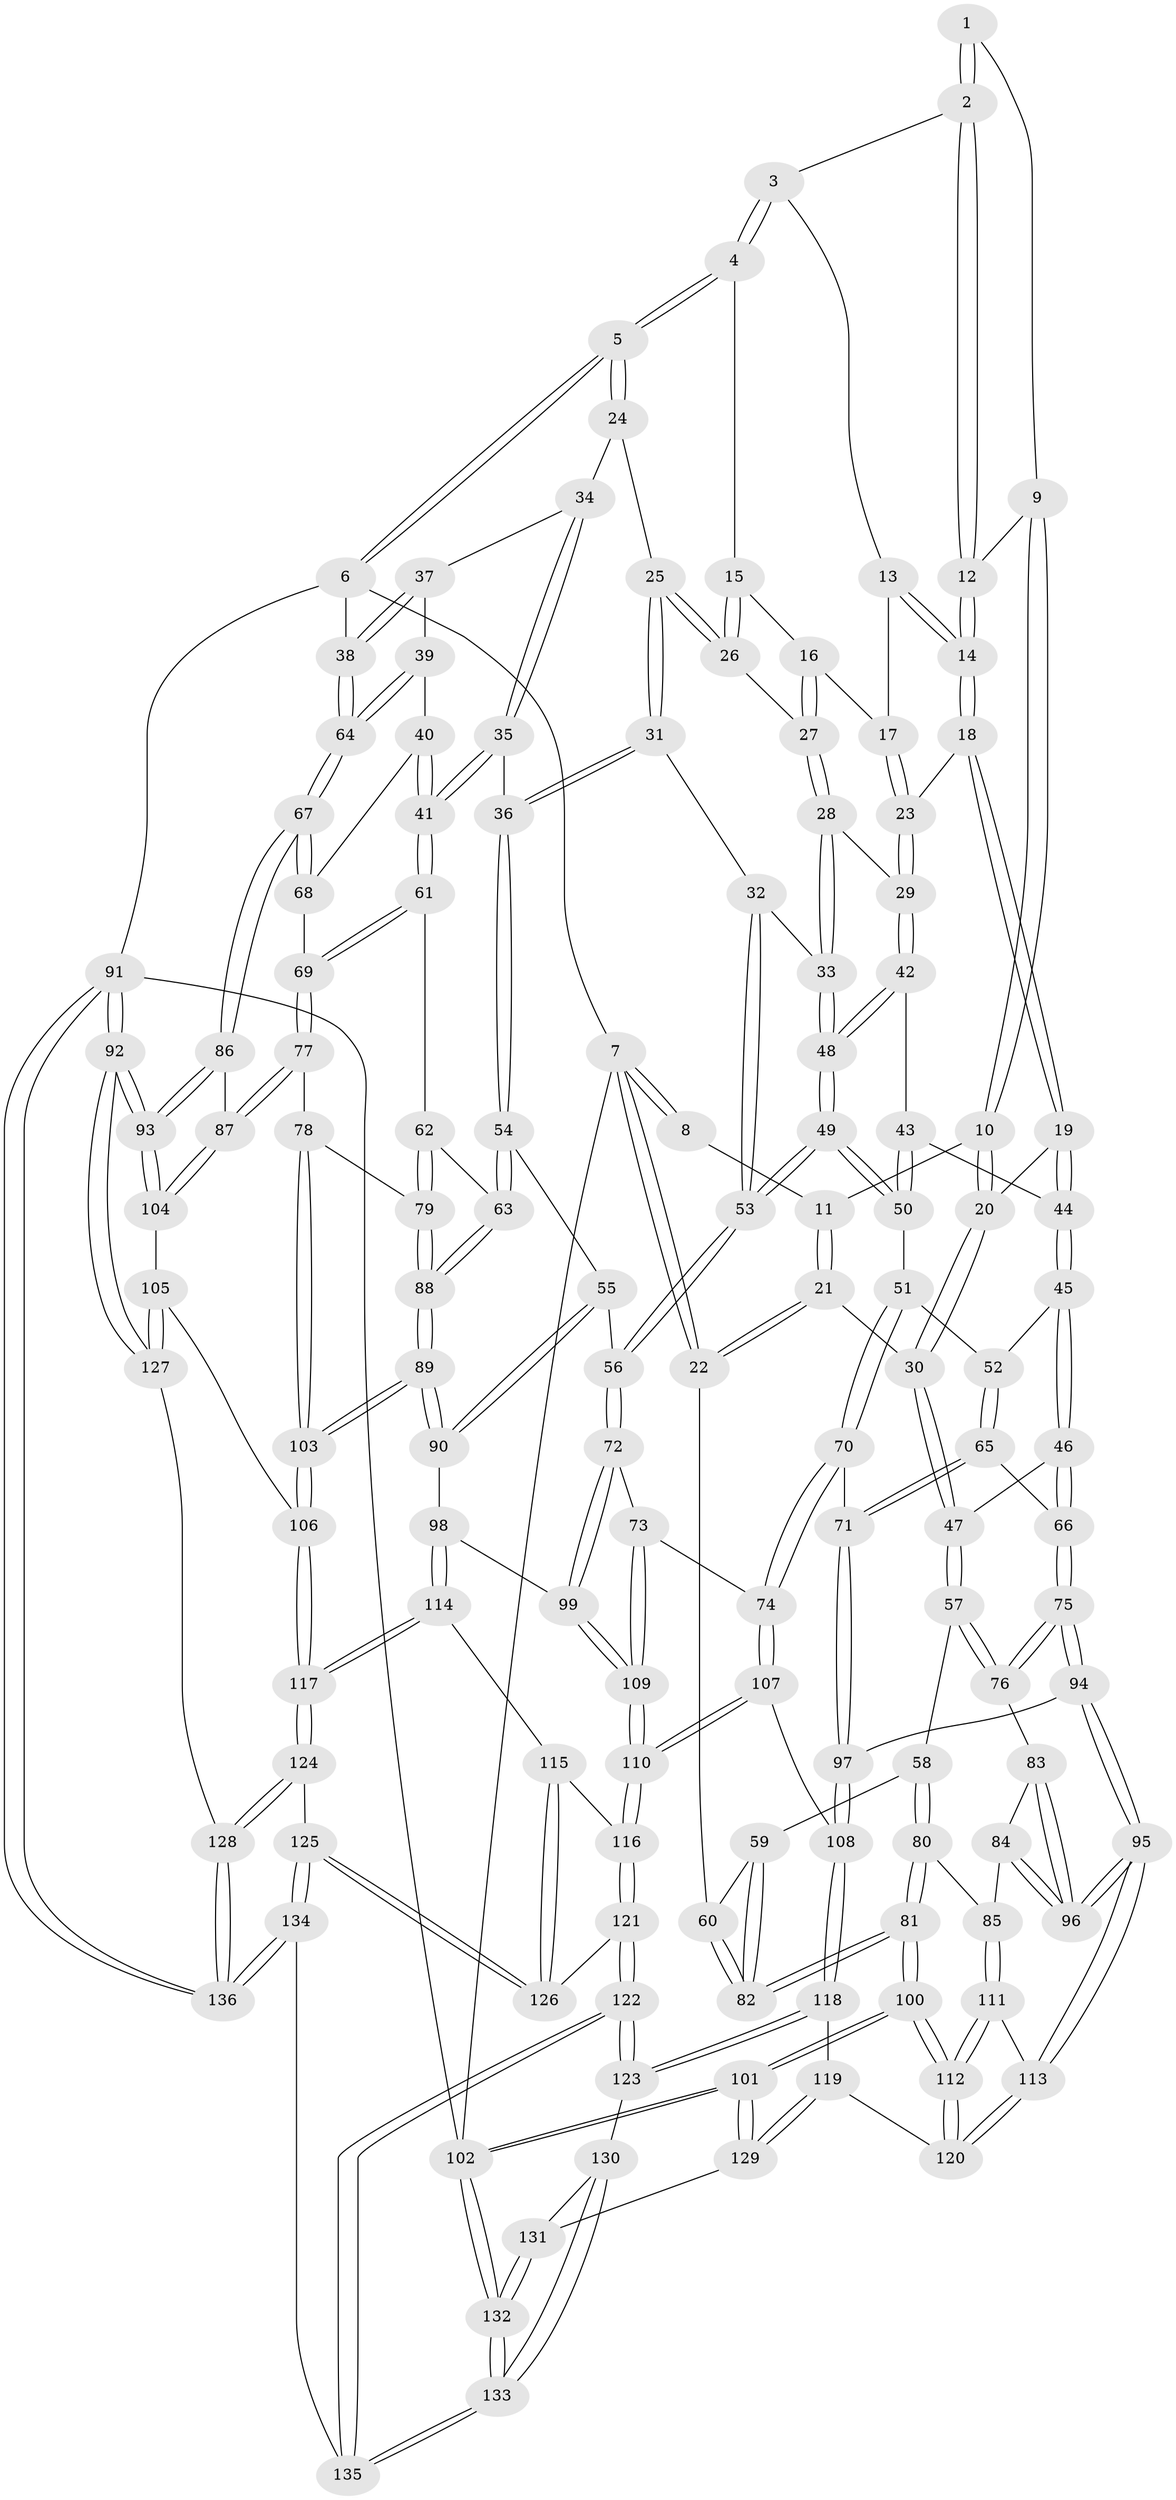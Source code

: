 // Generated by graph-tools (version 1.1) at 2025/17/03/09/25 04:17:06]
// undirected, 136 vertices, 337 edges
graph export_dot {
graph [start="1"]
  node [color=gray90,style=filled];
  1 [pos="+0.29334201827798206+0"];
  2 [pos="+0.4855655241205216+0"];
  3 [pos="+0.5062573468580586+0"];
  4 [pos="+0.7278716887089008+0"];
  5 [pos="+1+0"];
  6 [pos="+1+0"];
  7 [pos="+0+0"];
  8 [pos="+0.1291126366472787+0"];
  9 [pos="+0.30928185382010676+0.017494823771415258"];
  10 [pos="+0.22915045772114548+0.08551119052194527"];
  11 [pos="+0.13883597169659026+0"];
  12 [pos="+0.3546540645736509+0.050050139441120696"];
  13 [pos="+0.49516409289597896+0"];
  14 [pos="+0.3720002570154839+0.15000906202170425"];
  15 [pos="+0.6581989706491564+0.03828030158887518"];
  16 [pos="+0.5360875435050249+0.0710257006998448"];
  17 [pos="+0.5199634273929571+0.05528443335654165"];
  18 [pos="+0.3675345060995712+0.1764315488530926"];
  19 [pos="+0.3260253261628328+0.19024814731661974"];
  20 [pos="+0.26922671974954254+0.19262660061930773"];
  21 [pos="+0+0.18766412847592145"];
  22 [pos="+0+0.21268865619279487"];
  23 [pos="+0.41776561861118444+0.1905851493290161"];
  24 [pos="+0.8163196687000248+0.16836175959777425"];
  25 [pos="+0.7506795341441541+0.1816203102738414"];
  26 [pos="+0.6503949576914717+0.1055712619082013"];
  27 [pos="+0.5846008647120324+0.1425848870322207"];
  28 [pos="+0.5450782165550251+0.22454376120984848"];
  29 [pos="+0.47824863321988825+0.22712724506614848"];
  30 [pos="+0.1726304877252543+0.27086548873551464"];
  31 [pos="+0.6486804498177575+0.2946378261094244"];
  32 [pos="+0.63812257550129+0.2923336943426878"];
  33 [pos="+0.6178703206486211+0.28352068436631184"];
  34 [pos="+0.8232354649099336+0.18926879055219836"];
  35 [pos="+0.8093990854505266+0.3210699815390558"];
  36 [pos="+0.6774717837721288+0.3347098126507923"];
  37 [pos="+0.9022233760241709+0.2671398227093064"];
  38 [pos="+1+0.2166873214760912"];
  39 [pos="+0.8961245909213762+0.3673705602075962"];
  40 [pos="+0.8783992987808599+0.38134860408995547"];
  41 [pos="+0.8645836589381892+0.38929653195779235"];
  42 [pos="+0.47414586798582176+0.24894707603864705"];
  43 [pos="+0.4575189346072942+0.30579157283576924"];
  44 [pos="+0.36712142312881446+0.35134439719526583"];
  45 [pos="+0.36458444201421697+0.36300758774529757"];
  46 [pos="+0.24134540131914914+0.4089528275078336"];
  47 [pos="+0.18018206724758337+0.3755137264157494"];
  48 [pos="+0.5284907051548287+0.3703966285520722"];
  49 [pos="+0.49492827875958423+0.42890673716155886"];
  50 [pos="+0.46789743885132634+0.4204593930311805"];
  51 [pos="+0.4600656848565539+0.422385507080791"];
  52 [pos="+0.4091006561209272+0.4068729901283476"];
  53 [pos="+0.5372405912594699+0.46454407223124916"];
  54 [pos="+0.6952435230825672+0.43416259672599544"];
  55 [pos="+0.6661106611694126+0.45686072418692464"];
  56 [pos="+0.5503758616395261+0.4825213822024472"];
  57 [pos="+0.16244265407287256+0.39510690988123515"];
  58 [pos="+0.15096071930068033+0.4019267680129626"];
  59 [pos="+0.08330084789188813+0.389236652619466"];
  60 [pos="+0+0.2848879490517975"];
  61 [pos="+0.8607811521108053+0.39880573070433434"];
  62 [pos="+0.8010603582307548+0.44403553591331085"];
  63 [pos="+0.7522127190335378+0.4562299656808696"];
  64 [pos="+1+0.3009042430871578"];
  65 [pos="+0.30504855256857755+0.4839037170746604"];
  66 [pos="+0.29185319688505623+0.4747040472245921"];
  67 [pos="+1+0.39974089463927065"];
  68 [pos="+0.9697373454728042+0.43727042723102016"];
  69 [pos="+0.9189466602247772+0.4843707550701528"];
  70 [pos="+0.3691480959178432+0.5555687581959818"];
  71 [pos="+0.35845032626944023+0.5548131390190245"];
  72 [pos="+0.5356134161504433+0.5649560365685119"];
  73 [pos="+0.40578386134396927+0.570179122283424"];
  74 [pos="+0.39205427536637233+0.5684803770483486"];
  75 [pos="+0.21783516007155118+0.5593919668475564"];
  76 [pos="+0.17874972443347698+0.522286459180532"];
  77 [pos="+0.9357109000914229+0.5348707463516486"];
  78 [pos="+0.878658098444375+0.5498921780985335"];
  79 [pos="+0.8414793308109216+0.5151950590372174"];
  80 [pos="+0.002708888713814353+0.542088074584738"];
  81 [pos="+0+0.5262262993414722"];
  82 [pos="+0+0.44536134272289385"];
  83 [pos="+0.17015666464974707+0.532239462123093"];
  84 [pos="+0.07432131010374184+0.6009947890403692"];
  85 [pos="+0.0643884434645369+0.5978705591918365"];
  86 [pos="+1+0.6067706238946"];
  87 [pos="+1+0.6121711228274072"];
  88 [pos="+0.7621007211121141+0.5707442226004695"];
  89 [pos="+0.7574784046818667+0.6453778779863305"];
  90 [pos="+0.6728325118088471+0.6174787754298132"];
  91 [pos="+1+1"];
  92 [pos="+1+1"];
  93 [pos="+1+0.9724187044465243"];
  94 [pos="+0.2287354120031574+0.6525373366552629"];
  95 [pos="+0.19521647945912898+0.6724981575415543"];
  96 [pos="+0.170878285626564+0.6560067822036711"];
  97 [pos="+0.2763309523422711+0.6459497570629713"];
  98 [pos="+0.6188100570879511+0.6234624622815844"];
  99 [pos="+0.5516928122880888+0.5945164073364255"];
  100 [pos="+0+0.9703919444962282"];
  101 [pos="+0+1"];
  102 [pos="+0+1"];
  103 [pos="+0.7776044612614802+0.6663987924688236"];
  104 [pos="+0.8196412609680707+0.7505981171231418"];
  105 [pos="+0.8185808651720002+0.7508860161758977"];
  106 [pos="+0.8115259655798367+0.7498535571338861"];
  107 [pos="+0.42024981659581107+0.7584337360776896"];
  108 [pos="+0.387361939260368+0.758927102218705"];
  109 [pos="+0.48916273093749507+0.7014189770348671"];
  110 [pos="+0.4633111973879738+0.7710131053454015"];
  111 [pos="+0.03688400929565064+0.7261038083864422"];
  112 [pos="+0+0.8196622288817151"];
  113 [pos="+0.1792550316944117+0.7448886982653591"];
  114 [pos="+0.5960485646596171+0.7789071727851304"];
  115 [pos="+0.5630923490588247+0.7883921958426676"];
  116 [pos="+0.4691842901059724+0.77757688467198"];
  117 [pos="+0.747980088773739+0.81103507216224"];
  118 [pos="+0.2875185613722316+0.8321129283627057"];
  119 [pos="+0.20536311697746978+0.8333904378438904"];
  120 [pos="+0.1858082605498506+0.7955378029562535"];
  121 [pos="+0.4591167192987675+0.8673180751196551"];
  122 [pos="+0.4091517964732497+0.9874547777355931"];
  123 [pos="+0.37610612630659274+0.9601047572471382"];
  124 [pos="+0.7389983396151775+0.8592738197948916"];
  125 [pos="+0.6049295589416389+0.9568372226210534"];
  126 [pos="+0.5902315245060334+0.9323594236420855"];
  127 [pos="+0.908350605633171+0.8806301469096283"];
  128 [pos="+0.8273220767981728+1"];
  129 [pos="+0.19116879156486893+0.8690480368577836"];
  130 [pos="+0.27295201103570865+0.9487173768805243"];
  131 [pos="+0.2112699101840217+0.9156028136971582"];
  132 [pos="+0.22056860045898058+1"];
  133 [pos="+0.23769632071884866+1"];
  134 [pos="+0.5363240807267565+1"];
  135 [pos="+0.4524298333623423+1"];
  136 [pos="+0.8580463397470276+1"];
  1 -- 2;
  1 -- 2;
  1 -- 9;
  2 -- 3;
  2 -- 12;
  2 -- 12;
  3 -- 4;
  3 -- 4;
  3 -- 13;
  4 -- 5;
  4 -- 5;
  4 -- 15;
  5 -- 6;
  5 -- 6;
  5 -- 24;
  5 -- 24;
  6 -- 7;
  6 -- 38;
  6 -- 91;
  7 -- 8;
  7 -- 8;
  7 -- 22;
  7 -- 22;
  7 -- 102;
  8 -- 11;
  9 -- 10;
  9 -- 10;
  9 -- 12;
  10 -- 11;
  10 -- 20;
  10 -- 20;
  11 -- 21;
  11 -- 21;
  12 -- 14;
  12 -- 14;
  13 -- 14;
  13 -- 14;
  13 -- 17;
  14 -- 18;
  14 -- 18;
  15 -- 16;
  15 -- 26;
  15 -- 26;
  16 -- 17;
  16 -- 27;
  16 -- 27;
  17 -- 23;
  17 -- 23;
  18 -- 19;
  18 -- 19;
  18 -- 23;
  19 -- 20;
  19 -- 44;
  19 -- 44;
  20 -- 30;
  20 -- 30;
  21 -- 22;
  21 -- 22;
  21 -- 30;
  22 -- 60;
  23 -- 29;
  23 -- 29;
  24 -- 25;
  24 -- 34;
  25 -- 26;
  25 -- 26;
  25 -- 31;
  25 -- 31;
  26 -- 27;
  27 -- 28;
  27 -- 28;
  28 -- 29;
  28 -- 33;
  28 -- 33;
  29 -- 42;
  29 -- 42;
  30 -- 47;
  30 -- 47;
  31 -- 32;
  31 -- 36;
  31 -- 36;
  32 -- 33;
  32 -- 53;
  32 -- 53;
  33 -- 48;
  33 -- 48;
  34 -- 35;
  34 -- 35;
  34 -- 37;
  35 -- 36;
  35 -- 41;
  35 -- 41;
  36 -- 54;
  36 -- 54;
  37 -- 38;
  37 -- 38;
  37 -- 39;
  38 -- 64;
  38 -- 64;
  39 -- 40;
  39 -- 64;
  39 -- 64;
  40 -- 41;
  40 -- 41;
  40 -- 68;
  41 -- 61;
  41 -- 61;
  42 -- 43;
  42 -- 48;
  42 -- 48;
  43 -- 44;
  43 -- 50;
  43 -- 50;
  44 -- 45;
  44 -- 45;
  45 -- 46;
  45 -- 46;
  45 -- 52;
  46 -- 47;
  46 -- 66;
  46 -- 66;
  47 -- 57;
  47 -- 57;
  48 -- 49;
  48 -- 49;
  49 -- 50;
  49 -- 50;
  49 -- 53;
  49 -- 53;
  50 -- 51;
  51 -- 52;
  51 -- 70;
  51 -- 70;
  52 -- 65;
  52 -- 65;
  53 -- 56;
  53 -- 56;
  54 -- 55;
  54 -- 63;
  54 -- 63;
  55 -- 56;
  55 -- 90;
  55 -- 90;
  56 -- 72;
  56 -- 72;
  57 -- 58;
  57 -- 76;
  57 -- 76;
  58 -- 59;
  58 -- 80;
  58 -- 80;
  59 -- 60;
  59 -- 82;
  59 -- 82;
  60 -- 82;
  60 -- 82;
  61 -- 62;
  61 -- 69;
  61 -- 69;
  62 -- 63;
  62 -- 79;
  62 -- 79;
  63 -- 88;
  63 -- 88;
  64 -- 67;
  64 -- 67;
  65 -- 66;
  65 -- 71;
  65 -- 71;
  66 -- 75;
  66 -- 75;
  67 -- 68;
  67 -- 68;
  67 -- 86;
  67 -- 86;
  68 -- 69;
  69 -- 77;
  69 -- 77;
  70 -- 71;
  70 -- 74;
  70 -- 74;
  71 -- 97;
  71 -- 97;
  72 -- 73;
  72 -- 99;
  72 -- 99;
  73 -- 74;
  73 -- 109;
  73 -- 109;
  74 -- 107;
  74 -- 107;
  75 -- 76;
  75 -- 76;
  75 -- 94;
  75 -- 94;
  76 -- 83;
  77 -- 78;
  77 -- 87;
  77 -- 87;
  78 -- 79;
  78 -- 103;
  78 -- 103;
  79 -- 88;
  79 -- 88;
  80 -- 81;
  80 -- 81;
  80 -- 85;
  81 -- 82;
  81 -- 82;
  81 -- 100;
  81 -- 100;
  83 -- 84;
  83 -- 96;
  83 -- 96;
  84 -- 85;
  84 -- 96;
  84 -- 96;
  85 -- 111;
  85 -- 111;
  86 -- 87;
  86 -- 93;
  86 -- 93;
  87 -- 104;
  87 -- 104;
  88 -- 89;
  88 -- 89;
  89 -- 90;
  89 -- 90;
  89 -- 103;
  89 -- 103;
  90 -- 98;
  91 -- 92;
  91 -- 92;
  91 -- 136;
  91 -- 136;
  91 -- 102;
  92 -- 93;
  92 -- 93;
  92 -- 127;
  92 -- 127;
  93 -- 104;
  93 -- 104;
  94 -- 95;
  94 -- 95;
  94 -- 97;
  95 -- 96;
  95 -- 96;
  95 -- 113;
  95 -- 113;
  97 -- 108;
  97 -- 108;
  98 -- 99;
  98 -- 114;
  98 -- 114;
  99 -- 109;
  99 -- 109;
  100 -- 101;
  100 -- 101;
  100 -- 112;
  100 -- 112;
  101 -- 102;
  101 -- 102;
  101 -- 129;
  101 -- 129;
  102 -- 132;
  102 -- 132;
  103 -- 106;
  103 -- 106;
  104 -- 105;
  105 -- 106;
  105 -- 127;
  105 -- 127;
  106 -- 117;
  106 -- 117;
  107 -- 108;
  107 -- 110;
  107 -- 110;
  108 -- 118;
  108 -- 118;
  109 -- 110;
  109 -- 110;
  110 -- 116;
  110 -- 116;
  111 -- 112;
  111 -- 112;
  111 -- 113;
  112 -- 120;
  112 -- 120;
  113 -- 120;
  113 -- 120;
  114 -- 115;
  114 -- 117;
  114 -- 117;
  115 -- 116;
  115 -- 126;
  115 -- 126;
  116 -- 121;
  116 -- 121;
  117 -- 124;
  117 -- 124;
  118 -- 119;
  118 -- 123;
  118 -- 123;
  119 -- 120;
  119 -- 129;
  119 -- 129;
  121 -- 122;
  121 -- 122;
  121 -- 126;
  122 -- 123;
  122 -- 123;
  122 -- 135;
  122 -- 135;
  123 -- 130;
  124 -- 125;
  124 -- 128;
  124 -- 128;
  125 -- 126;
  125 -- 126;
  125 -- 134;
  125 -- 134;
  127 -- 128;
  128 -- 136;
  128 -- 136;
  129 -- 131;
  130 -- 131;
  130 -- 133;
  130 -- 133;
  131 -- 132;
  131 -- 132;
  132 -- 133;
  132 -- 133;
  133 -- 135;
  133 -- 135;
  134 -- 135;
  134 -- 136;
  134 -- 136;
}
